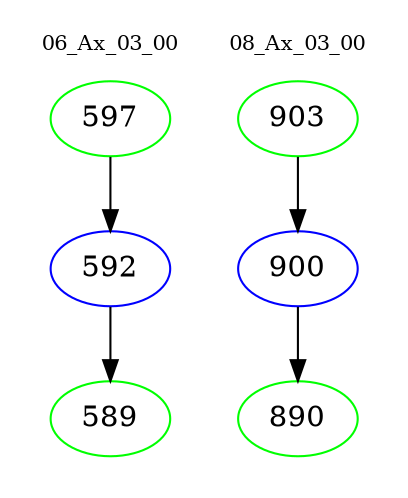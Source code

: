 digraph{
subgraph cluster_0 {
color = white
label = "06_Ax_03_00";
fontsize=10;
T0_597 [label="597", color="green"]
T0_597 -> T0_592 [color="black"]
T0_592 [label="592", color="blue"]
T0_592 -> T0_589 [color="black"]
T0_589 [label="589", color="green"]
}
subgraph cluster_1 {
color = white
label = "08_Ax_03_00";
fontsize=10;
T1_903 [label="903", color="green"]
T1_903 -> T1_900 [color="black"]
T1_900 [label="900", color="blue"]
T1_900 -> T1_890 [color="black"]
T1_890 [label="890", color="green"]
}
}
